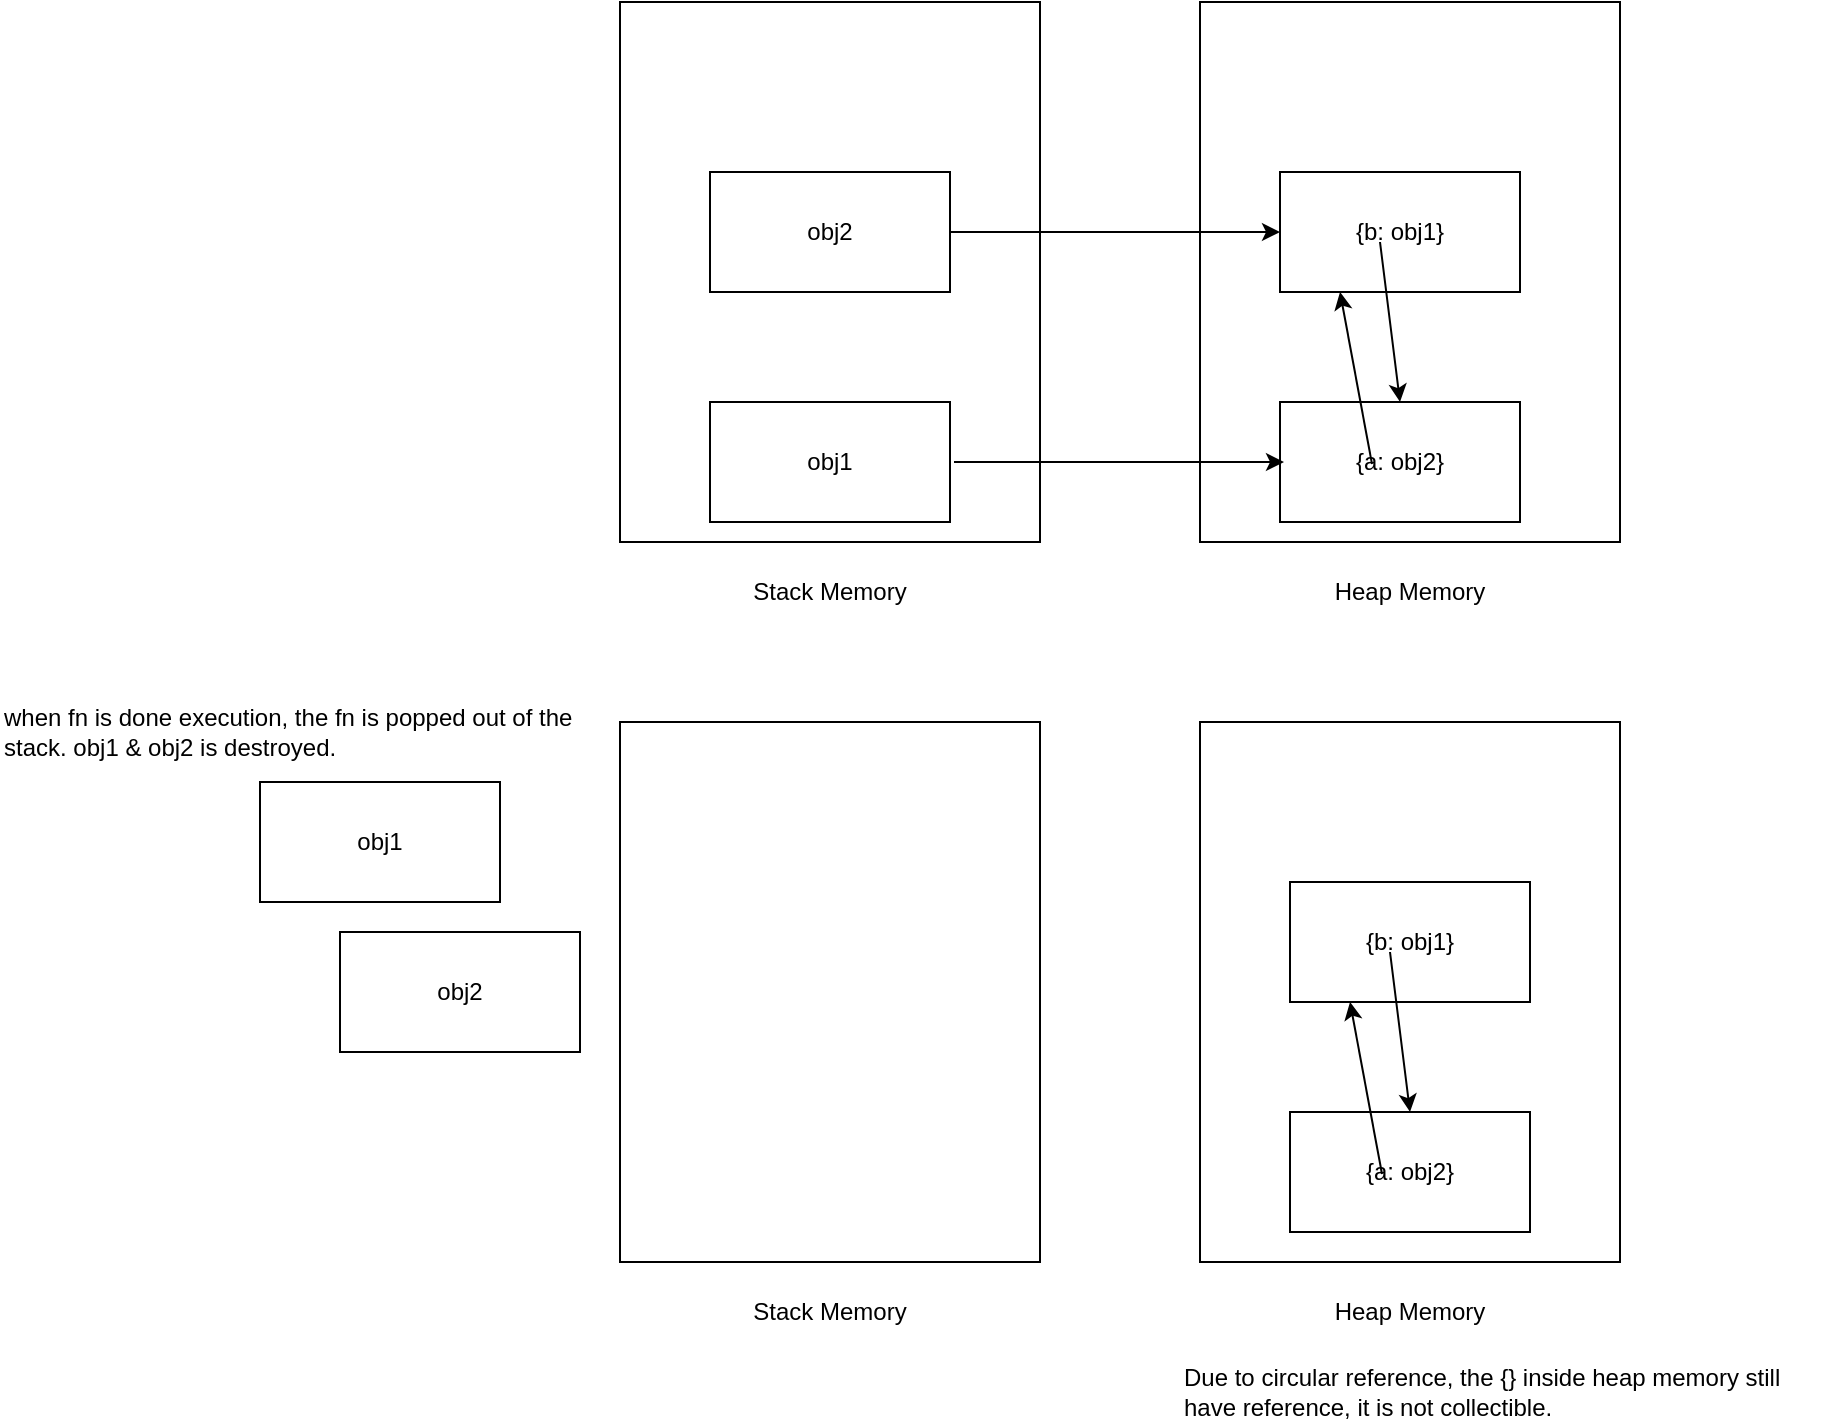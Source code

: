 <mxfile>
    <diagram id="UOqTZOnRr1FHjiPbzwzz" name="Page-1">
        <mxGraphModel dx="968" dy="659" grid="1" gridSize="10" guides="1" tooltips="1" connect="1" arrows="1" fold="1" page="1" pageScale="1" pageWidth="850" pageHeight="1100" math="0" shadow="0">
            <root>
                <mxCell id="0"/>
                <mxCell id="1" parent="0"/>
                <mxCell id="3" value="" style="rounded=0;whiteSpace=wrap;html=1;" parent="1" vertex="1">
                    <mxGeometry x="70" y="160" width="210" height="270" as="geometry"/>
                </mxCell>
                <mxCell id="4" value="" style="rounded=0;whiteSpace=wrap;html=1;" parent="1" vertex="1">
                    <mxGeometry x="360" y="160" width="210" height="270" as="geometry"/>
                </mxCell>
                <mxCell id="5" value="Stack Memory" style="text;html=1;align=center;verticalAlign=middle;whiteSpace=wrap;rounded=0;" parent="1" vertex="1">
                    <mxGeometry x="110" y="440" width="130" height="30" as="geometry"/>
                </mxCell>
                <mxCell id="6" value="Heap Memory" style="text;html=1;align=center;verticalAlign=middle;whiteSpace=wrap;rounded=0;" parent="1" vertex="1">
                    <mxGeometry x="400" y="440" width="130" height="30" as="geometry"/>
                </mxCell>
                <mxCell id="7" value="obj1" style="rounded=0;whiteSpace=wrap;html=1;" parent="1" vertex="1">
                    <mxGeometry x="115" y="360" width="120" height="60" as="geometry"/>
                </mxCell>
                <mxCell id="8" value="obj2" style="rounded=0;whiteSpace=wrap;html=1;" parent="1" vertex="1">
                    <mxGeometry x="115" y="245" width="120" height="60" as="geometry"/>
                </mxCell>
                <mxCell id="10" value="{a: obj2}" style="rounded=0;whiteSpace=wrap;html=1;" parent="1" vertex="1">
                    <mxGeometry x="400" y="360" width="120" height="60" as="geometry"/>
                </mxCell>
                <mxCell id="11" value="" style="endArrow=classic;html=1;entryX=0;entryY=0.5;entryDx=0;entryDy=0;" parent="1" edge="1">
                    <mxGeometry width="50" height="50" relative="1" as="geometry">
                        <mxPoint x="237" y="390" as="sourcePoint"/>
                        <mxPoint x="402" y="390" as="targetPoint"/>
                    </mxGeometry>
                </mxCell>
                <mxCell id="12" value="" style="endArrow=classic;html=1;entryX=0;entryY=0.5;entryDx=0;entryDy=0;" parent="1" target="27" edge="1">
                    <mxGeometry width="50" height="50" relative="1" as="geometry">
                        <mxPoint x="235" y="275" as="sourcePoint"/>
                        <mxPoint x="405" y="265" as="targetPoint"/>
                    </mxGeometry>
                </mxCell>
                <mxCell id="20" value="" style="rounded=0;whiteSpace=wrap;html=1;" parent="1" vertex="1">
                    <mxGeometry x="70" y="520" width="210" height="270" as="geometry"/>
                </mxCell>
                <mxCell id="21" value="" style="rounded=0;whiteSpace=wrap;html=1;" parent="1" vertex="1">
                    <mxGeometry x="360" y="520" width="210" height="270" as="geometry"/>
                </mxCell>
                <mxCell id="22" value="Stack Memory" style="text;html=1;align=center;verticalAlign=middle;whiteSpace=wrap;rounded=0;" parent="1" vertex="1">
                    <mxGeometry x="110" y="800" width="130" height="30" as="geometry"/>
                </mxCell>
                <mxCell id="23" value="Heap Memory" style="text;html=1;align=center;verticalAlign=middle;whiteSpace=wrap;rounded=0;" parent="1" vertex="1">
                    <mxGeometry x="400" y="800" width="130" height="30" as="geometry"/>
                </mxCell>
                <mxCell id="26" value="Due to circular reference, the {} inside heap memory still have reference, it is not collectible." style="text;html=1;align=left;verticalAlign=middle;whiteSpace=wrap;rounded=0;" parent="1" vertex="1">
                    <mxGeometry x="350" y="840" width="320" height="30" as="geometry"/>
                </mxCell>
                <mxCell id="27" value="{b: obj1}" style="rounded=0;whiteSpace=wrap;html=1;" vertex="1" parent="1">
                    <mxGeometry x="400" y="245" width="120" height="60" as="geometry"/>
                </mxCell>
                <mxCell id="32" value="obj2" style="rounded=0;whiteSpace=wrap;html=1;" vertex="1" parent="1">
                    <mxGeometry x="-70" y="625" width="120" height="60" as="geometry"/>
                </mxCell>
                <mxCell id="33" value="obj1" style="rounded=0;whiteSpace=wrap;html=1;" vertex="1" parent="1">
                    <mxGeometry x="-110" y="550" width="120" height="60" as="geometry"/>
                </mxCell>
                <mxCell id="35" value="" style="endArrow=classic;html=1;entryX=0.5;entryY=0;entryDx=0;entryDy=0;" edge="1" parent="1" target="10">
                    <mxGeometry width="50" height="50" relative="1" as="geometry">
                        <mxPoint x="450" y="280" as="sourcePoint"/>
                        <mxPoint x="500" y="230" as="targetPoint"/>
                    </mxGeometry>
                </mxCell>
                <mxCell id="36" value="" style="endArrow=classic;html=1;entryX=0.25;entryY=1;entryDx=0;entryDy=0;" edge="1" parent="1" target="27">
                    <mxGeometry width="50" height="50" relative="1" as="geometry">
                        <mxPoint x="446" y="391" as="sourcePoint"/>
                        <mxPoint x="456" y="471" as="targetPoint"/>
                    </mxGeometry>
                </mxCell>
                <mxCell id="41" value="" style="group" vertex="1" connectable="0" parent="1">
                    <mxGeometry x="405" y="600" width="120" height="175" as="geometry"/>
                </mxCell>
                <mxCell id="37" value="{a: obj2}" style="rounded=0;whiteSpace=wrap;html=1;" vertex="1" parent="41">
                    <mxGeometry y="115" width="120" height="60" as="geometry"/>
                </mxCell>
                <mxCell id="38" value="{b: obj1}" style="rounded=0;whiteSpace=wrap;html=1;" vertex="1" parent="41">
                    <mxGeometry width="120" height="60" as="geometry"/>
                </mxCell>
                <mxCell id="39" value="" style="endArrow=classic;html=1;entryX=0.5;entryY=0;entryDx=0;entryDy=0;" edge="1" parent="41" target="37">
                    <mxGeometry width="50" height="50" relative="1" as="geometry">
                        <mxPoint x="50" y="35" as="sourcePoint"/>
                        <mxPoint x="100" y="-15" as="targetPoint"/>
                    </mxGeometry>
                </mxCell>
                <mxCell id="40" value="" style="endArrow=classic;html=1;entryX=0.25;entryY=1;entryDx=0;entryDy=0;" edge="1" parent="41" target="38">
                    <mxGeometry width="50" height="50" relative="1" as="geometry">
                        <mxPoint x="46" y="146" as="sourcePoint"/>
                        <mxPoint x="56" y="226" as="targetPoint"/>
                    </mxGeometry>
                </mxCell>
                <mxCell id="42" value="when fn is done execution, the fn is popped out of the stack. obj1 &amp;amp; obj2 is destroyed." style="text;html=1;align=left;verticalAlign=middle;whiteSpace=wrap;rounded=0;" vertex="1" parent="1">
                    <mxGeometry x="-240" y="510" width="320" height="30" as="geometry"/>
                </mxCell>
            </root>
        </mxGraphModel>
    </diagram>
</mxfile>